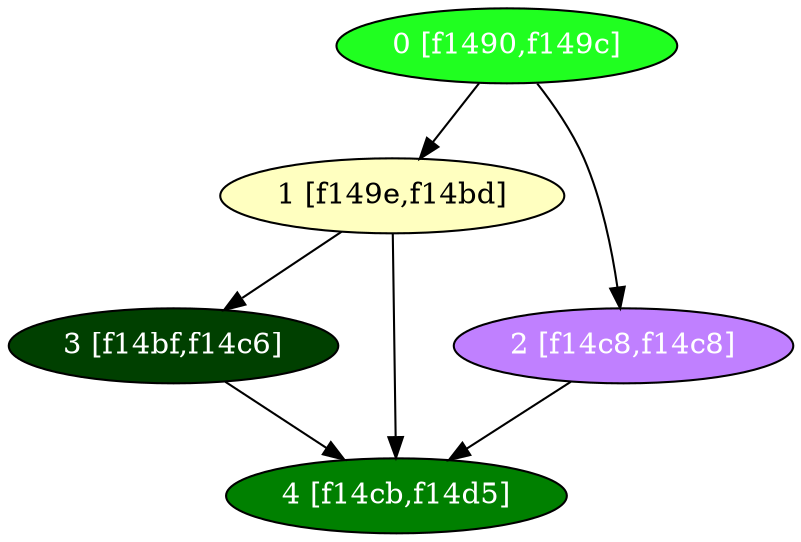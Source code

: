 diGraph libnss3{
	libnss3_0  [style=filled fillcolor="#20FF20" fontcolor="#ffffff" shape=oval label="0 [f1490,f149c]"]
	libnss3_1  [style=filled fillcolor="#FFFFC0" fontcolor="#000000" shape=oval label="1 [f149e,f14bd]"]
	libnss3_2  [style=filled fillcolor="#C080FF" fontcolor="#ffffff" shape=oval label="2 [f14c8,f14c8]"]
	libnss3_3  [style=filled fillcolor="#004000" fontcolor="#ffffff" shape=oval label="3 [f14bf,f14c6]"]
	libnss3_4  [style=filled fillcolor="#008000" fontcolor="#ffffff" shape=oval label="4 [f14cb,f14d5]"]

	libnss3_0 -> libnss3_1
	libnss3_0 -> libnss3_2
	libnss3_1 -> libnss3_3
	libnss3_1 -> libnss3_4
	libnss3_2 -> libnss3_4
	libnss3_3 -> libnss3_4
}